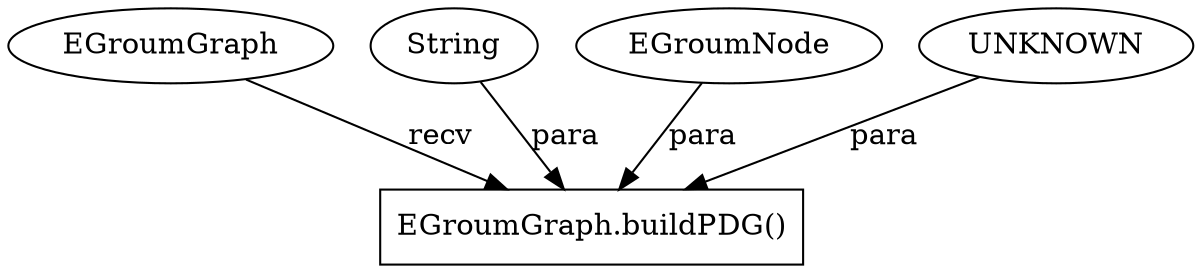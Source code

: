 digraph "9067" {
1 [label="EGroumGraph.buildPDG()" shape=box]
2 [label="EGroumGraph" shape=ellipse]
3 [label="String" shape=ellipse]
4 [label="EGroumNode" shape=ellipse]
5 [label="UNKNOWN" shape=ellipse]
2 -> 1 [label="recv"];
3 -> 1 [label="para"];
4 -> 1 [label="para"];
5 -> 1 [label="para"];
}